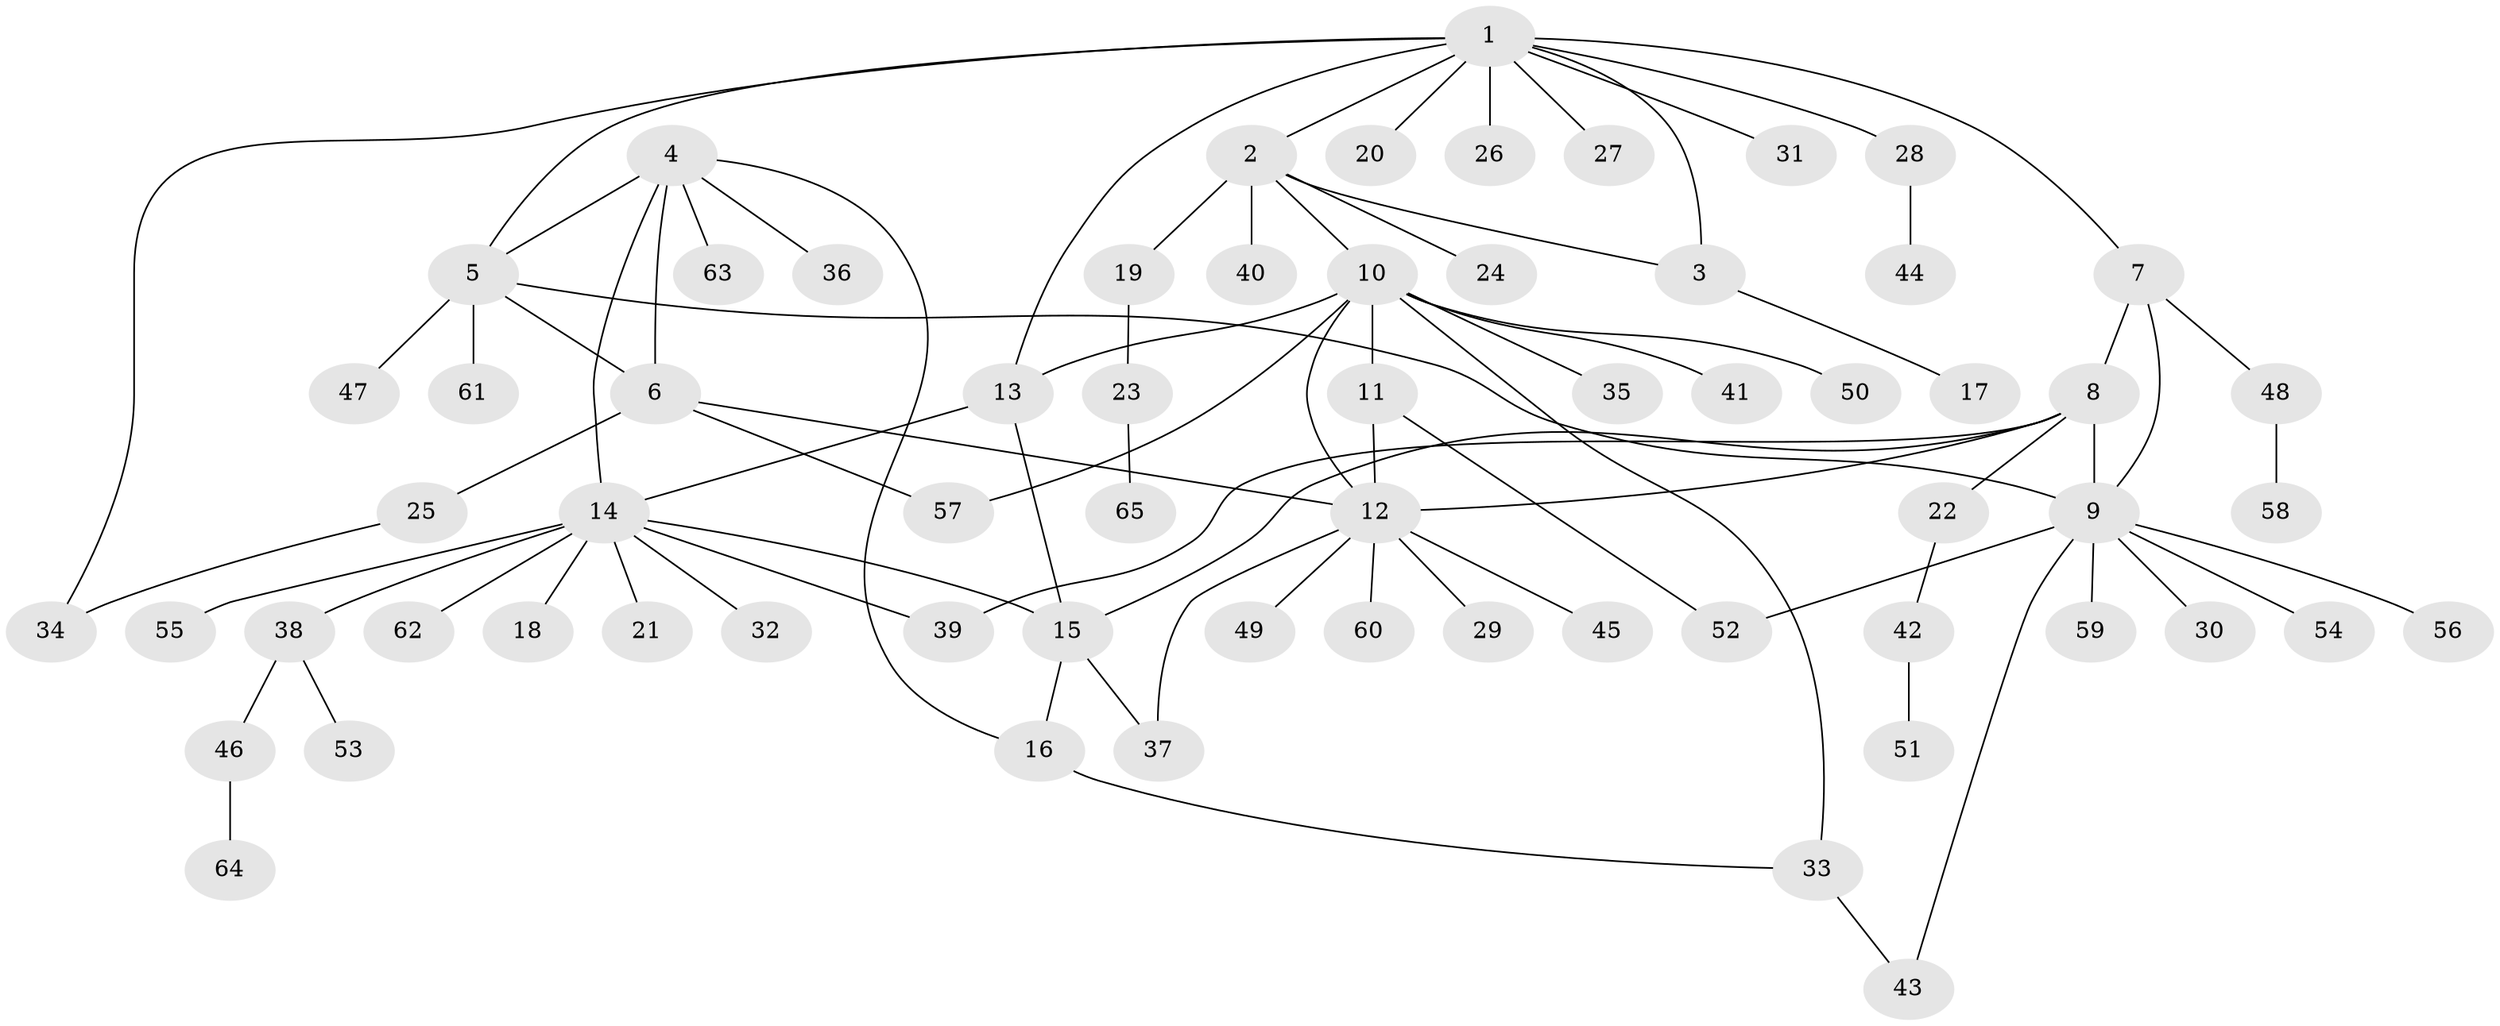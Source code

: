 // Generated by graph-tools (version 1.1) at 2025/54/03/09/25 04:54:15]
// undirected, 65 vertices, 83 edges
graph export_dot {
graph [start="1"]
  node [color=gray90,style=filled];
  1;
  2;
  3;
  4;
  5;
  6;
  7;
  8;
  9;
  10;
  11;
  12;
  13;
  14;
  15;
  16;
  17;
  18;
  19;
  20;
  21;
  22;
  23;
  24;
  25;
  26;
  27;
  28;
  29;
  30;
  31;
  32;
  33;
  34;
  35;
  36;
  37;
  38;
  39;
  40;
  41;
  42;
  43;
  44;
  45;
  46;
  47;
  48;
  49;
  50;
  51;
  52;
  53;
  54;
  55;
  56;
  57;
  58;
  59;
  60;
  61;
  62;
  63;
  64;
  65;
  1 -- 2;
  1 -- 3;
  1 -- 5;
  1 -- 7;
  1 -- 13;
  1 -- 20;
  1 -- 26;
  1 -- 27;
  1 -- 28;
  1 -- 31;
  1 -- 34;
  2 -- 3;
  2 -- 10;
  2 -- 19;
  2 -- 24;
  2 -- 40;
  3 -- 17;
  4 -- 5;
  4 -- 6;
  4 -- 14;
  4 -- 16;
  4 -- 36;
  4 -- 63;
  5 -- 6;
  5 -- 9;
  5 -- 47;
  5 -- 61;
  6 -- 12;
  6 -- 25;
  6 -- 57;
  7 -- 8;
  7 -- 9;
  7 -- 48;
  8 -- 9;
  8 -- 12;
  8 -- 15;
  8 -- 22;
  8 -- 39;
  9 -- 30;
  9 -- 43;
  9 -- 52;
  9 -- 54;
  9 -- 56;
  9 -- 59;
  10 -- 11;
  10 -- 12;
  10 -- 13;
  10 -- 33;
  10 -- 35;
  10 -- 41;
  10 -- 50;
  10 -- 57;
  11 -- 12;
  11 -- 52;
  12 -- 29;
  12 -- 37;
  12 -- 45;
  12 -- 49;
  12 -- 60;
  13 -- 14;
  13 -- 15;
  14 -- 15;
  14 -- 18;
  14 -- 21;
  14 -- 32;
  14 -- 38;
  14 -- 39;
  14 -- 55;
  14 -- 62;
  15 -- 16;
  15 -- 37;
  16 -- 33;
  19 -- 23;
  22 -- 42;
  23 -- 65;
  25 -- 34;
  28 -- 44;
  33 -- 43;
  38 -- 46;
  38 -- 53;
  42 -- 51;
  46 -- 64;
  48 -- 58;
}
